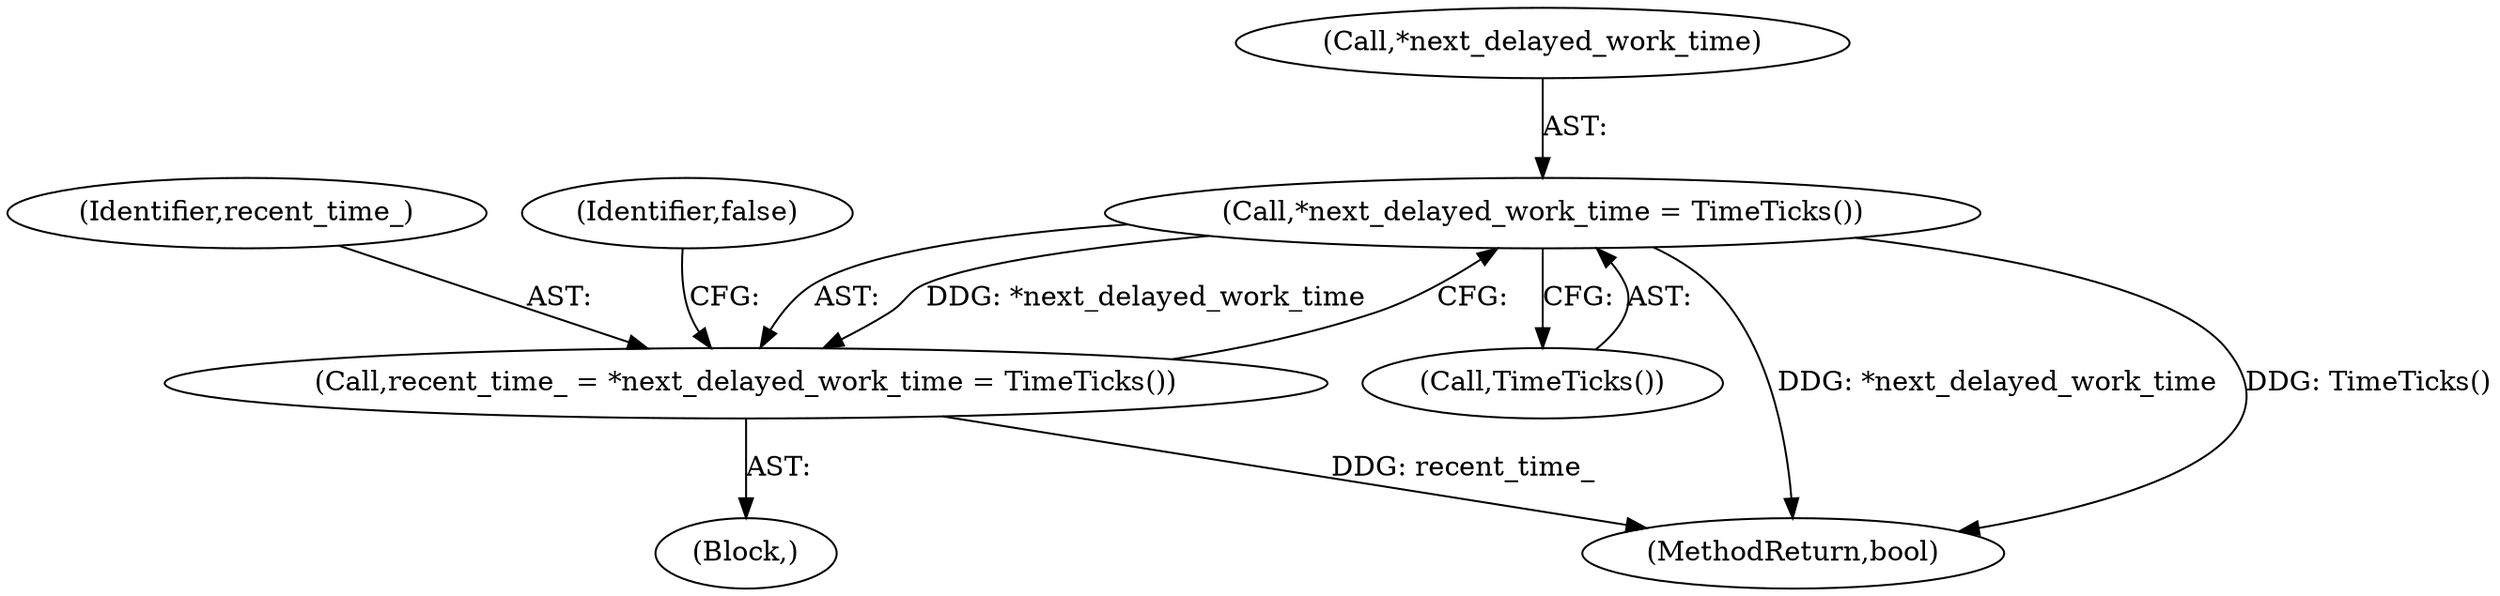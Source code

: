 digraph "0_Chrome_3ff403eecdd23a39853a4ebca52023fbba6c5d00@pointer" {
"1000113" [label="(Call,*next_delayed_work_time = TimeTicks())"];
"1000111" [label="(Call,recent_time_ = *next_delayed_work_time = TimeTicks())"];
"1000116" [label="(Call,TimeTicks())"];
"1000110" [label="(Block,)"];
"1000111" [label="(Call,recent_time_ = *next_delayed_work_time = TimeTicks())"];
"1000112" [label="(Identifier,recent_time_)"];
"1000118" [label="(Identifier,false)"];
"1000164" [label="(MethodReturn,bool)"];
"1000114" [label="(Call,*next_delayed_work_time)"];
"1000113" [label="(Call,*next_delayed_work_time = TimeTicks())"];
"1000113" -> "1000111"  [label="AST: "];
"1000113" -> "1000116"  [label="CFG: "];
"1000114" -> "1000113"  [label="AST: "];
"1000116" -> "1000113"  [label="AST: "];
"1000111" -> "1000113"  [label="CFG: "];
"1000113" -> "1000164"  [label="DDG: *next_delayed_work_time"];
"1000113" -> "1000164"  [label="DDG: TimeTicks()"];
"1000113" -> "1000111"  [label="DDG: *next_delayed_work_time"];
"1000111" -> "1000110"  [label="AST: "];
"1000112" -> "1000111"  [label="AST: "];
"1000118" -> "1000111"  [label="CFG: "];
"1000111" -> "1000164"  [label="DDG: recent_time_"];
}
